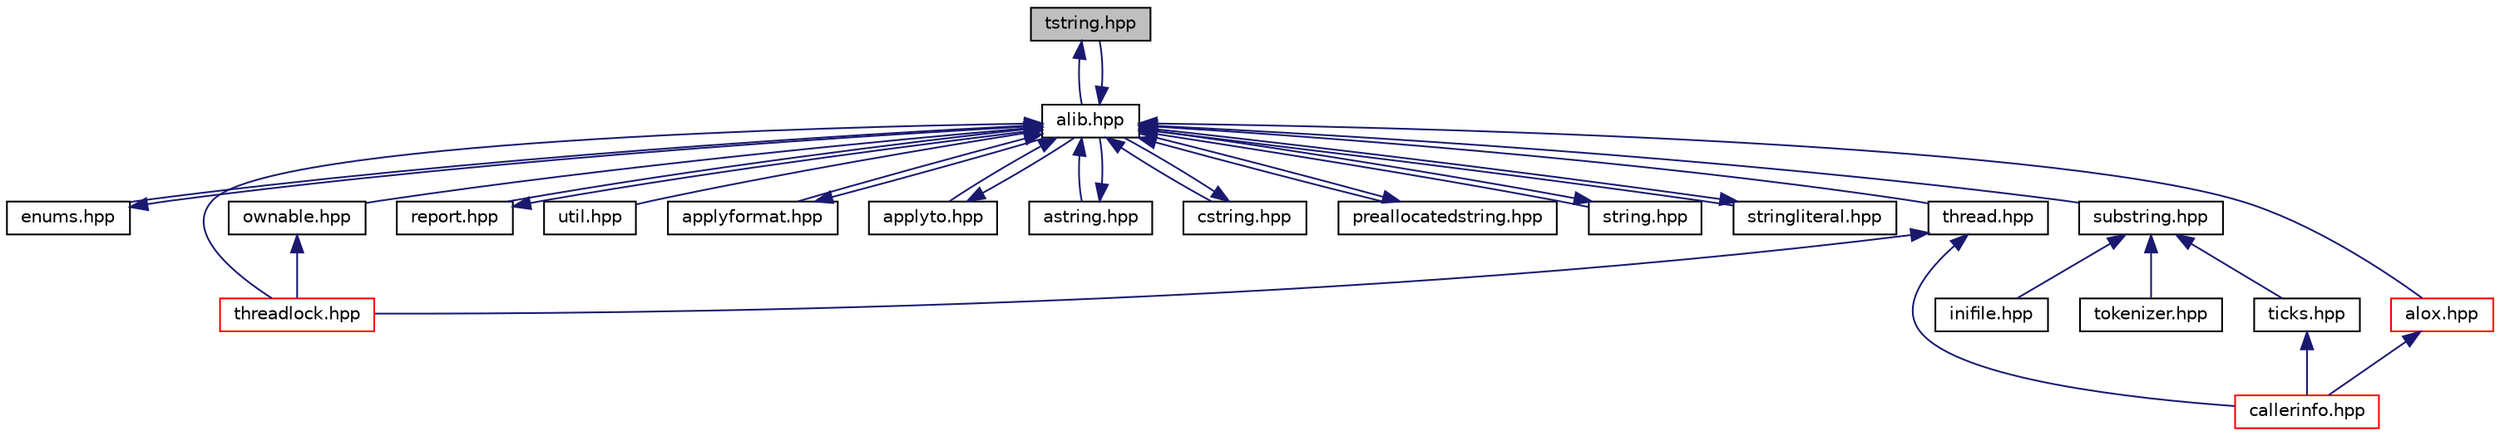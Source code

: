 digraph "tstring.hpp"
{
  edge [fontname="Helvetica",fontsize="10",labelfontname="Helvetica",labelfontsize="10"];
  node [fontname="Helvetica",fontsize="10",shape=record];
  Node1 [label="tstring.hpp",height=0.2,width=0.4,color="black", fillcolor="grey75", style="filled", fontcolor="black"];
  Node1 -> Node2 [dir="back",color="midnightblue",fontsize="10",style="solid",fontname="Helvetica"];
  Node2 [label="alib.hpp",height=0.2,width=0.4,color="black", fillcolor="white", style="filled",URL="$alib_8hpp.html"];
  Node2 -> Node3 [dir="back",color="midnightblue",fontsize="10",style="solid",fontname="Helvetica"];
  Node3 [label="enums.hpp",height=0.2,width=0.4,color="black", fillcolor="white", style="filled",URL="$enums_8hpp.html"];
  Node3 -> Node2 [dir="back",color="midnightblue",fontsize="10",style="solid",fontname="Helvetica"];
  Node2 -> Node4 [dir="back",color="midnightblue",fontsize="10",style="solid",fontname="Helvetica"];
  Node4 [label="ownable.hpp",height=0.2,width=0.4,color="black", fillcolor="white", style="filled",URL="$ownable_8hpp.html"];
  Node4 -> Node5 [dir="back",color="midnightblue",fontsize="10",style="solid",fontname="Helvetica"];
  Node5 [label="threadlock.hpp",height=0.2,width=0.4,color="red", fillcolor="white", style="filled",URL="$threadlock_8hpp.html"];
  Node2 -> Node6 [dir="back",color="midnightblue",fontsize="10",style="solid",fontname="Helvetica"];
  Node6 [label="report.hpp",height=0.2,width=0.4,color="black", fillcolor="white", style="filled",URL="$report_8hpp.html"];
  Node6 -> Node2 [dir="back",color="midnightblue",fontsize="10",style="solid",fontname="Helvetica"];
  Node2 -> Node7 [dir="back",color="midnightblue",fontsize="10",style="solid",fontname="Helvetica"];
  Node7 [label="util.hpp",height=0.2,width=0.4,color="black", fillcolor="white", style="filled",URL="$util_8hpp.html"];
  Node2 -> Node8 [dir="back",color="midnightblue",fontsize="10",style="solid",fontname="Helvetica"];
  Node8 [label="applyformat.hpp",height=0.2,width=0.4,color="black", fillcolor="white", style="filled",URL="$applyformat_8hpp.html"];
  Node8 -> Node2 [dir="back",color="midnightblue",fontsize="10",style="solid",fontname="Helvetica"];
  Node2 -> Node9 [dir="back",color="midnightblue",fontsize="10",style="solid",fontname="Helvetica"];
  Node9 [label="applyto.hpp",height=0.2,width=0.4,color="black", fillcolor="white", style="filled",URL="$applyto_8hpp.html"];
  Node9 -> Node2 [dir="back",color="midnightblue",fontsize="10",style="solid",fontname="Helvetica"];
  Node2 -> Node10 [dir="back",color="midnightblue",fontsize="10",style="solid",fontname="Helvetica"];
  Node10 [label="astring.hpp",height=0.2,width=0.4,color="black", fillcolor="white", style="filled",URL="$astring_8hpp.html"];
  Node10 -> Node2 [dir="back",color="midnightblue",fontsize="10",style="solid",fontname="Helvetica"];
  Node2 -> Node11 [dir="back",color="midnightblue",fontsize="10",style="solid",fontname="Helvetica"];
  Node11 [label="cstring.hpp",height=0.2,width=0.4,color="black", fillcolor="white", style="filled",URL="$cstring_8hpp.html"];
  Node11 -> Node2 [dir="back",color="midnightblue",fontsize="10",style="solid",fontname="Helvetica"];
  Node2 -> Node12 [dir="back",color="midnightblue",fontsize="10",style="solid",fontname="Helvetica"];
  Node12 [label="preallocatedstring.hpp",height=0.2,width=0.4,color="black", fillcolor="white", style="filled",URL="$preallocatedstring_8hpp.html"];
  Node12 -> Node2 [dir="back",color="midnightblue",fontsize="10",style="solid",fontname="Helvetica"];
  Node2 -> Node13 [dir="back",color="midnightblue",fontsize="10",style="solid",fontname="Helvetica"];
  Node13 [label="string.hpp",height=0.2,width=0.4,color="black", fillcolor="white", style="filled",URL="$string_8hpp.html"];
  Node13 -> Node2 [dir="back",color="midnightblue",fontsize="10",style="solid",fontname="Helvetica"];
  Node2 -> Node14 [dir="back",color="midnightblue",fontsize="10",style="solid",fontname="Helvetica"];
  Node14 [label="stringliteral.hpp",height=0.2,width=0.4,color="black", fillcolor="white", style="filled",URL="$stringliteral_8hpp.html"];
  Node14 -> Node2 [dir="back",color="midnightblue",fontsize="10",style="solid",fontname="Helvetica"];
  Node2 -> Node15 [dir="back",color="midnightblue",fontsize="10",style="solid",fontname="Helvetica"];
  Node15 [label="substring.hpp",height=0.2,width=0.4,color="black", fillcolor="white", style="filled",URL="$substring_8hpp.html"];
  Node15 -> Node16 [dir="back",color="midnightblue",fontsize="10",style="solid",fontname="Helvetica"];
  Node16 [label="inifile.hpp",height=0.2,width=0.4,color="black", fillcolor="white", style="filled",URL="$inifile_8hpp.html"];
  Node15 -> Node17 [dir="back",color="midnightblue",fontsize="10",style="solid",fontname="Helvetica"];
  Node17 [label="tokenizer.hpp",height=0.2,width=0.4,color="black", fillcolor="white", style="filled",URL="$tokenizer_8hpp.html"];
  Node15 -> Node18 [dir="back",color="midnightblue",fontsize="10",style="solid",fontname="Helvetica"];
  Node18 [label="ticks.hpp",height=0.2,width=0.4,color="black", fillcolor="white", style="filled",URL="$ticks_8hpp.html"];
  Node18 -> Node19 [dir="back",color="midnightblue",fontsize="10",style="solid",fontname="Helvetica"];
  Node19 [label="callerinfo.hpp",height=0.2,width=0.4,color="red", fillcolor="white", style="filled",URL="$callerinfo_8hpp.html"];
  Node2 -> Node1 [dir="back",color="midnightblue",fontsize="10",style="solid",fontname="Helvetica"];
  Node2 -> Node20 [dir="back",color="midnightblue",fontsize="10",style="solid",fontname="Helvetica"];
  Node20 [label="thread.hpp",height=0.2,width=0.4,color="black", fillcolor="white", style="filled",URL="$thread_8hpp.html"];
  Node20 -> Node5 [dir="back",color="midnightblue",fontsize="10",style="solid",fontname="Helvetica"];
  Node20 -> Node19 [dir="back",color="midnightblue",fontsize="10",style="solid",fontname="Helvetica"];
  Node2 -> Node5 [dir="back",color="midnightblue",fontsize="10",style="solid",fontname="Helvetica"];
  Node2 -> Node21 [dir="back",color="midnightblue",fontsize="10",style="solid",fontname="Helvetica"];
  Node21 [label="alox.hpp",height=0.2,width=0.4,color="red", fillcolor="white", style="filled",URL="$alox_8hpp.html"];
  Node21 -> Node19 [dir="back",color="midnightblue",fontsize="10",style="solid",fontname="Helvetica"];
}
